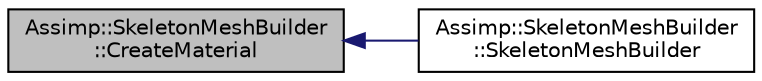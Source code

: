 digraph "Assimp::SkeletonMeshBuilder::CreateMaterial"
{
  edge [fontname="Helvetica",fontsize="10",labelfontname="Helvetica",labelfontsize="10"];
  node [fontname="Helvetica",fontsize="10",shape=record];
  rankdir="LR";
  Node1 [label="Assimp::SkeletonMeshBuilder\l::CreateMaterial",height=0.2,width=0.4,color="black", fillcolor="grey75", style="filled", fontcolor="black"];
  Node1 -> Node2 [dir="back",color="midnightblue",fontsize="10",style="solid",fontname="Helvetica"];
  Node2 [label="Assimp::SkeletonMeshBuilder\l::SkeletonMeshBuilder",height=0.2,width=0.4,color="black", fillcolor="white", style="filled",URL="$class_assimp_1_1_skeleton_mesh_builder.html#a4c96ce8815281a4f1acac88f439d5f04"];
}
